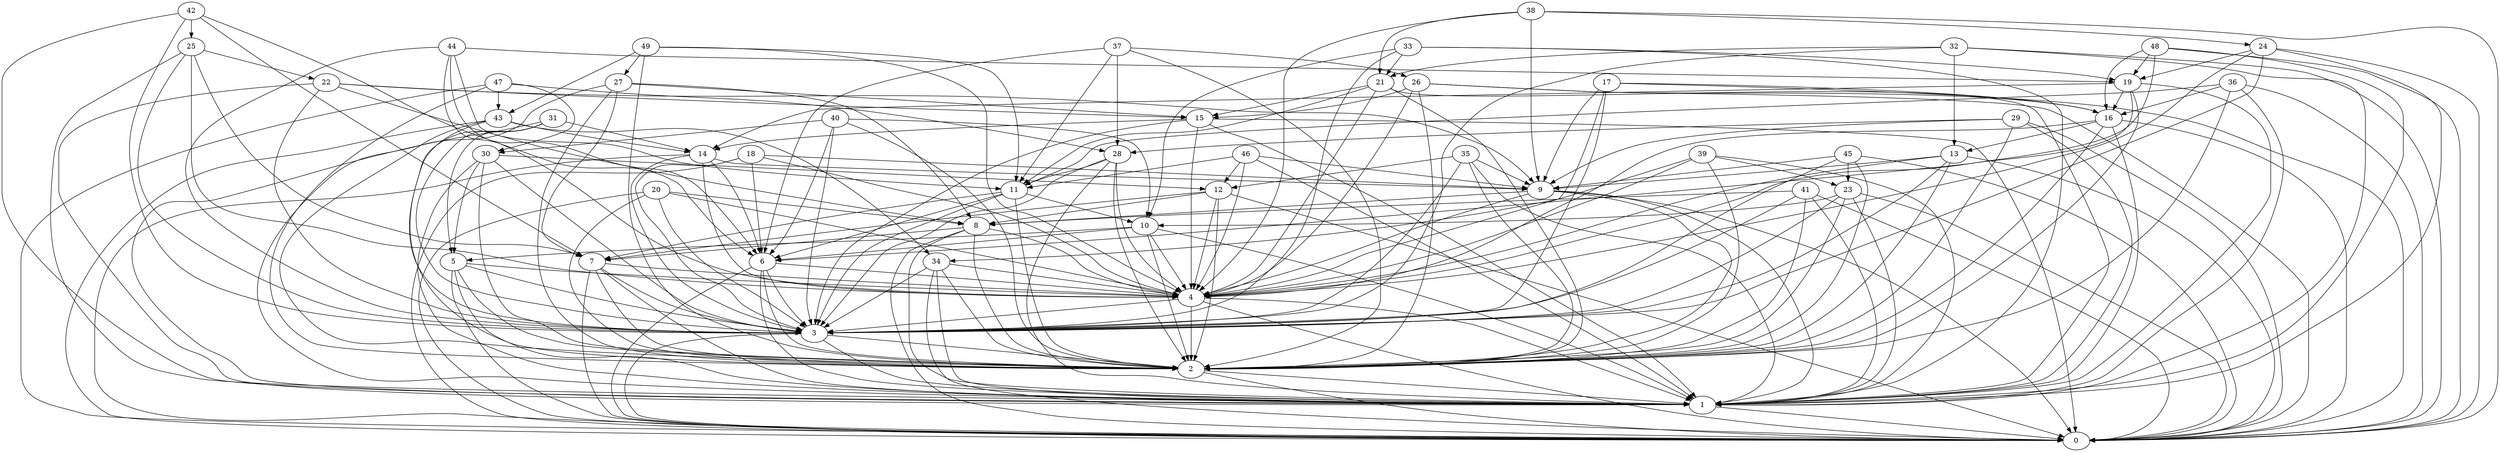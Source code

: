 /* Created by igraph 0.6.5 */
digraph {
  0;
  1;
  2;
  3;
  4;
  5;
  6;
  7;
  8;
  9;
  10;
  11;
  12;
  13;
  14;
  15;
  16;
  17;
  18;
  19;
  20;
  21;
  22;
  23;
  24;
  25;
  26;
  27;
  28;
  29;
  30;
  31;
  32;
  33;
  34;
  35;
  36;
  37;
  38;
  39;
  40;
  41;
  42;
  43;
  44;
  45;
  46;
  47;
  48;
  49;

  1 -> 0;
  2 -> 0;
  2 -> 1;
  3 -> 0;
  3 -> 1;
  3 -> 2;
  4 -> 0;
  4 -> 1;
  4 -> 2;
  4 -> 3;
  5 -> 0;
  5 -> 1;
  5 -> 2;
  5 -> 3;
  5 -> 4;
  6 -> 3;
  6 -> 4;
  6 -> 2;
  6 -> 1;
  6 -> 0;
  7 -> 4;
  7 -> 2;
  7 -> 0;
  7 -> 1;
  7 -> 3;
  8 -> 1;
  8 -> 0;
  8 -> 4;
  8 -> 7;
  8 -> 2;
  9 -> 0;
  9 -> 4;
  9 -> 1;
  9 -> 8;
  9 -> 2;
  10 -> 1;
  10 -> 2;
  10 -> 4;
  10 -> 5;
  10 -> 6;
  11 -> 7;
  11 -> 3;
  11 -> 2;
  11 -> 6;
  11 -> 10;
  12 -> 0;
  12 -> 7;
  12 -> 4;
  12 -> 8;
  12 -> 2;
  13 -> 2;
  13 -> 4;
  13 -> 9;
  13 -> 0;
  13 -> 3;
  14 -> 6;
  14 -> 3;
  14 -> 0;
  14 -> 4;
  14 -> 9;
  15 -> 1;
  15 -> 0;
  15 -> 4;
  15 -> 3;
  15 -> 14;
  16 -> 4;
  16 -> 13;
  16 -> 0;
  16 -> 1;
  16 -> 2;
  17 -> 4;
  17 -> 9;
  17 -> 3;
  17 -> 16;
  17 -> 0;
  18 -> 9;
  18 -> 0;
  18 -> 6;
  18 -> 4;
  18 -> 3;
  19 -> 2;
  19 -> 4;
  19 -> 1;
  19 -> 16;
  19 -> 14;
  20 -> 2;
  20 -> 3;
  20 -> 0;
  20 -> 4;
  20 -> 8;
  21 -> 2;
  21 -> 11;
  21 -> 4;
  21 -> 1;
  21 -> 15;
  22 -> 8;
  22 -> 3;
  22 -> 9;
  22 -> 15;
  22 -> 1;
  23 -> 1;
  23 -> 0;
  23 -> 3;
  23 -> 10;
  23 -> 2;
  24 -> 19;
  24 -> 3;
  24 -> 4;
  24 -> 0;
  24 -> 1;
  25 -> 7;
  25 -> 4;
  25 -> 3;
  25 -> 22;
  25 -> 1;
  26 -> 2;
  26 -> 16;
  26 -> 4;
  26 -> 0;
  26 -> 15;
  27 -> 1;
  27 -> 2;
  27 -> 7;
  27 -> 8;
  27 -> 15;
  28 -> 4;
  28 -> 2;
  28 -> 11;
  28 -> 1;
  28 -> 3;
  29 -> 2;
  29 -> 28;
  29 -> 0;
  29 -> 1;
  29 -> 9;
  30 -> 2;
  30 -> 5;
  30 -> 12;
  30 -> 3;
  30 -> 1;
  31 -> 14;
  31 -> 3;
  31 -> 2;
  31 -> 5;
  31 -> 1;
  32 -> 1;
  32 -> 3;
  32 -> 0;
  32 -> 13;
  32 -> 21;
  33 -> 10;
  33 -> 3;
  33 -> 19;
  33 -> 1;
  33 -> 21;
  34 -> 1;
  34 -> 4;
  34 -> 0;
  34 -> 2;
  34 -> 3;
  35 -> 9;
  35 -> 12;
  35 -> 1;
  35 -> 3;
  35 -> 2;
  36 -> 0;
  36 -> 2;
  36 -> 1;
  36 -> 16;
  36 -> 11;
  37 -> 2;
  37 -> 28;
  37 -> 11;
  37 -> 6;
  37 -> 26;
  38 -> 21;
  38 -> 0;
  38 -> 4;
  38 -> 9;
  38 -> 24;
  39 -> 4;
  39 -> 2;
  39 -> 34;
  39 -> 1;
  39 -> 23;
  40 -> 30;
  40 -> 10;
  40 -> 2;
  40 -> 6;
  40 -> 3;
  41 -> 0;
  41 -> 1;
  41 -> 8;
  41 -> 2;
  41 -> 3;
  42 -> 1;
  42 -> 7;
  42 -> 6;
  42 -> 3;
  42 -> 25;
  43 -> 0;
  43 -> 14;
  43 -> 34;
  43 -> 3;
  43 -> 2;
  44 -> 19;
  44 -> 3;
  44 -> 6;
  44 -> 4;
  44 -> 11;
  45 -> 3;
  45 -> 23;
  45 -> 2;
  45 -> 9;
  45 -> 0;
  46 -> 4;
  46 -> 9;
  46 -> 1;
  46 -> 12;
  46 -> 11;
  47 -> 0;
  47 -> 30;
  47 -> 2;
  47 -> 43;
  47 -> 28;
  48 -> 0;
  48 -> 16;
  48 -> 1;
  48 -> 6;
  48 -> 19;
  49 -> 2;
  49 -> 4;
  49 -> 27;
  49 -> 43;
  49 -> 11;
}
